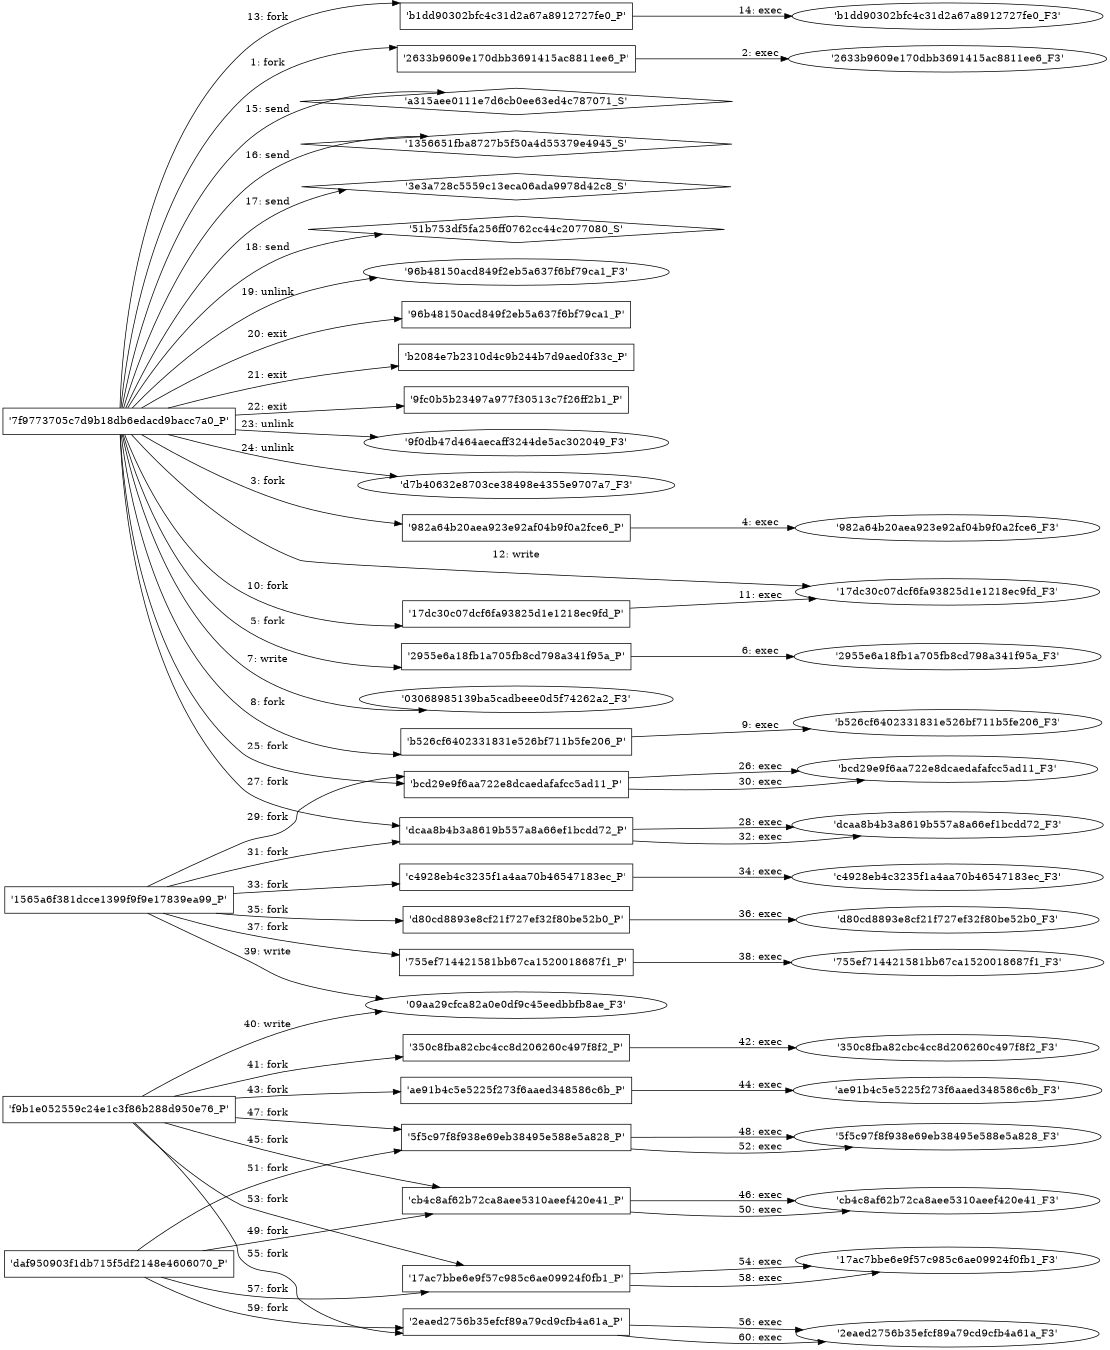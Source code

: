 digraph "D:\Learning\Paper\apt\基于CTI的攻击预警\Dataset\攻击图\ASGfromALLCTI\Taiwan targeted with new cyberespionage back door Trojan.dot" {
rankdir="LR"
size="9"
fixedsize="false"
splines="true"
nodesep=0.3
ranksep=0
fontsize=10
overlap="scalexy"
engine= "neato"
	"'7f9773705c7d9b18db6edacd9bacc7a0_P'" [node_type=Process shape=box]
	"'2633b9609e170dbb3691415ac8811ee6_P'" [node_type=Process shape=box]
	"'7f9773705c7d9b18db6edacd9bacc7a0_P'" -> "'2633b9609e170dbb3691415ac8811ee6_P'" [label="1: fork"]
	"'2633b9609e170dbb3691415ac8811ee6_P'" [node_type=Process shape=box]
	"'2633b9609e170dbb3691415ac8811ee6_F3'" [node_type=File shape=ellipse]
	"'2633b9609e170dbb3691415ac8811ee6_P'" -> "'2633b9609e170dbb3691415ac8811ee6_F3'" [label="2: exec"]
	"'7f9773705c7d9b18db6edacd9bacc7a0_P'" [node_type=Process shape=box]
	"'982a64b20aea923e92af04b9f0a2fce6_P'" [node_type=Process shape=box]
	"'7f9773705c7d9b18db6edacd9bacc7a0_P'" -> "'982a64b20aea923e92af04b9f0a2fce6_P'" [label="3: fork"]
	"'982a64b20aea923e92af04b9f0a2fce6_P'" [node_type=Process shape=box]
	"'982a64b20aea923e92af04b9f0a2fce6_F3'" [node_type=File shape=ellipse]
	"'982a64b20aea923e92af04b9f0a2fce6_P'" -> "'982a64b20aea923e92af04b9f0a2fce6_F3'" [label="4: exec"]
	"'7f9773705c7d9b18db6edacd9bacc7a0_P'" [node_type=Process shape=box]
	"'2955e6a18fb1a705fb8cd798a341f95a_P'" [node_type=Process shape=box]
	"'7f9773705c7d9b18db6edacd9bacc7a0_P'" -> "'2955e6a18fb1a705fb8cd798a341f95a_P'" [label="5: fork"]
	"'2955e6a18fb1a705fb8cd798a341f95a_P'" [node_type=Process shape=box]
	"'2955e6a18fb1a705fb8cd798a341f95a_F3'" [node_type=File shape=ellipse]
	"'2955e6a18fb1a705fb8cd798a341f95a_P'" -> "'2955e6a18fb1a705fb8cd798a341f95a_F3'" [label="6: exec"]
	"'03068985139ba5cadbeee0d5f74262a2_F3'" [node_type=file shape=ellipse]
	"'7f9773705c7d9b18db6edacd9bacc7a0_P'" [node_type=Process shape=box]
	"'7f9773705c7d9b18db6edacd9bacc7a0_P'" -> "'03068985139ba5cadbeee0d5f74262a2_F3'" [label="7: write"]
	"'7f9773705c7d9b18db6edacd9bacc7a0_P'" [node_type=Process shape=box]
	"'b526cf6402331831e526bf711b5fe206_P'" [node_type=Process shape=box]
	"'7f9773705c7d9b18db6edacd9bacc7a0_P'" -> "'b526cf6402331831e526bf711b5fe206_P'" [label="8: fork"]
	"'b526cf6402331831e526bf711b5fe206_P'" [node_type=Process shape=box]
	"'b526cf6402331831e526bf711b5fe206_F3'" [node_type=File shape=ellipse]
	"'b526cf6402331831e526bf711b5fe206_P'" -> "'b526cf6402331831e526bf711b5fe206_F3'" [label="9: exec"]
	"'7f9773705c7d9b18db6edacd9bacc7a0_P'" [node_type=Process shape=box]
	"'17dc30c07dcf6fa93825d1e1218ec9fd_P'" [node_type=Process shape=box]
	"'7f9773705c7d9b18db6edacd9bacc7a0_P'" -> "'17dc30c07dcf6fa93825d1e1218ec9fd_P'" [label="10: fork"]
	"'17dc30c07dcf6fa93825d1e1218ec9fd_P'" [node_type=Process shape=box]
	"'17dc30c07dcf6fa93825d1e1218ec9fd_F3'" [node_type=File shape=ellipse]
	"'17dc30c07dcf6fa93825d1e1218ec9fd_P'" -> "'17dc30c07dcf6fa93825d1e1218ec9fd_F3'" [label="11: exec"]
	"'17dc30c07dcf6fa93825d1e1218ec9fd_F3'" [node_type=file shape=ellipse]
	"'7f9773705c7d9b18db6edacd9bacc7a0_P'" [node_type=Process shape=box]
	"'7f9773705c7d9b18db6edacd9bacc7a0_P'" -> "'17dc30c07dcf6fa93825d1e1218ec9fd_F3'" [label="12: write"]
	"'7f9773705c7d9b18db6edacd9bacc7a0_P'" [node_type=Process shape=box]
	"'b1dd90302bfc4c31d2a67a8912727fe0_P'" [node_type=Process shape=box]
	"'7f9773705c7d9b18db6edacd9bacc7a0_P'" -> "'b1dd90302bfc4c31d2a67a8912727fe0_P'" [label="13: fork"]
	"'b1dd90302bfc4c31d2a67a8912727fe0_P'" [node_type=Process shape=box]
	"'b1dd90302bfc4c31d2a67a8912727fe0_F3'" [node_type=File shape=ellipse]
	"'b1dd90302bfc4c31d2a67a8912727fe0_P'" -> "'b1dd90302bfc4c31d2a67a8912727fe0_F3'" [label="14: exec"]
	"'a315aee0111e7d6cb0ee63ed4c787071_S'" [node_type=Socket shape=diamond]
	"'7f9773705c7d9b18db6edacd9bacc7a0_P'" [node_type=Process shape=box]
	"'7f9773705c7d9b18db6edacd9bacc7a0_P'" -> "'a315aee0111e7d6cb0ee63ed4c787071_S'" [label="15: send"]
	"'1356651fba8727b5f50a4d55379e4945_S'" [node_type=Socket shape=diamond]
	"'7f9773705c7d9b18db6edacd9bacc7a0_P'" [node_type=Process shape=box]
	"'7f9773705c7d9b18db6edacd9bacc7a0_P'" -> "'1356651fba8727b5f50a4d55379e4945_S'" [label="16: send"]
	"'3e3a728c5559c13eca06ada9978d42c8_S'" [node_type=Socket shape=diamond]
	"'7f9773705c7d9b18db6edacd9bacc7a0_P'" [node_type=Process shape=box]
	"'7f9773705c7d9b18db6edacd9bacc7a0_P'" -> "'3e3a728c5559c13eca06ada9978d42c8_S'" [label="17: send"]
	"'51b753df5fa256ff0762cc44c2077080_S'" [node_type=Socket shape=diamond]
	"'7f9773705c7d9b18db6edacd9bacc7a0_P'" [node_type=Process shape=box]
	"'7f9773705c7d9b18db6edacd9bacc7a0_P'" -> "'51b753df5fa256ff0762cc44c2077080_S'" [label="18: send"]
	"'96b48150acd849f2eb5a637f6bf79ca1_F3'" [node_type=file shape=ellipse]
	"'7f9773705c7d9b18db6edacd9bacc7a0_P'" [node_type=Process shape=box]
	"'7f9773705c7d9b18db6edacd9bacc7a0_P'" -> "'96b48150acd849f2eb5a637f6bf79ca1_F3'" [label="19: unlink"]
	"'7f9773705c7d9b18db6edacd9bacc7a0_P'" [node_type=Process shape=box]
	"'96b48150acd849f2eb5a637f6bf79ca1_P'" [node_type=Process shape=box]
	"'7f9773705c7d9b18db6edacd9bacc7a0_P'" -> "'96b48150acd849f2eb5a637f6bf79ca1_P'" [label="20: exit"]
	"'7f9773705c7d9b18db6edacd9bacc7a0_P'" [node_type=Process shape=box]
	"'b2084e7b2310d4c9b244b7d9aed0f33c_P'" [node_type=Process shape=box]
	"'7f9773705c7d9b18db6edacd9bacc7a0_P'" -> "'b2084e7b2310d4c9b244b7d9aed0f33c_P'" [label="21: exit"]
	"'7f9773705c7d9b18db6edacd9bacc7a0_P'" [node_type=Process shape=box]
	"'9fc0b5b23497a977f30513c7f26ff2b1_P'" [node_type=Process shape=box]
	"'7f9773705c7d9b18db6edacd9bacc7a0_P'" -> "'9fc0b5b23497a977f30513c7f26ff2b1_P'" [label="22: exit"]
	"'9f0db47d464aecaff3244de5ac302049_F3'" [node_type=file shape=ellipse]
	"'7f9773705c7d9b18db6edacd9bacc7a0_P'" [node_type=Process shape=box]
	"'7f9773705c7d9b18db6edacd9bacc7a0_P'" -> "'9f0db47d464aecaff3244de5ac302049_F3'" [label="23: unlink"]
	"'d7b40632e8703ce38498e4355e9707a7_F3'" [node_type=file shape=ellipse]
	"'7f9773705c7d9b18db6edacd9bacc7a0_P'" [node_type=Process shape=box]
	"'7f9773705c7d9b18db6edacd9bacc7a0_P'" -> "'d7b40632e8703ce38498e4355e9707a7_F3'" [label="24: unlink"]
	"'7f9773705c7d9b18db6edacd9bacc7a0_P'" [node_type=Process shape=box]
	"'bcd29e9f6aa722e8dcaedafafcc5ad11_P'" [node_type=Process shape=box]
	"'7f9773705c7d9b18db6edacd9bacc7a0_P'" -> "'bcd29e9f6aa722e8dcaedafafcc5ad11_P'" [label="25: fork"]
	"'bcd29e9f6aa722e8dcaedafafcc5ad11_P'" [node_type=Process shape=box]
	"'bcd29e9f6aa722e8dcaedafafcc5ad11_F3'" [node_type=File shape=ellipse]
	"'bcd29e9f6aa722e8dcaedafafcc5ad11_P'" -> "'bcd29e9f6aa722e8dcaedafafcc5ad11_F3'" [label="26: exec"]
	"'7f9773705c7d9b18db6edacd9bacc7a0_P'" [node_type=Process shape=box]
	"'dcaa8b4b3a8619b557a8a66ef1bcdd72_P'" [node_type=Process shape=box]
	"'7f9773705c7d9b18db6edacd9bacc7a0_P'" -> "'dcaa8b4b3a8619b557a8a66ef1bcdd72_P'" [label="27: fork"]
	"'dcaa8b4b3a8619b557a8a66ef1bcdd72_P'" [node_type=Process shape=box]
	"'dcaa8b4b3a8619b557a8a66ef1bcdd72_F3'" [node_type=File shape=ellipse]
	"'dcaa8b4b3a8619b557a8a66ef1bcdd72_P'" -> "'dcaa8b4b3a8619b557a8a66ef1bcdd72_F3'" [label="28: exec"]
	"'1565a6f381dcce1399f9f9e17839ea99_P'" [node_type=Process shape=box]
	"'bcd29e9f6aa722e8dcaedafafcc5ad11_P'" [node_type=Process shape=box]
	"'1565a6f381dcce1399f9f9e17839ea99_P'" -> "'bcd29e9f6aa722e8dcaedafafcc5ad11_P'" [label="29: fork"]
	"'bcd29e9f6aa722e8dcaedafafcc5ad11_P'" [node_type=Process shape=box]
	"'bcd29e9f6aa722e8dcaedafafcc5ad11_F3'" [node_type=File shape=ellipse]
	"'bcd29e9f6aa722e8dcaedafafcc5ad11_P'" -> "'bcd29e9f6aa722e8dcaedafafcc5ad11_F3'" [label="30: exec"]
	"'1565a6f381dcce1399f9f9e17839ea99_P'" [node_type=Process shape=box]
	"'dcaa8b4b3a8619b557a8a66ef1bcdd72_P'" [node_type=Process shape=box]
	"'1565a6f381dcce1399f9f9e17839ea99_P'" -> "'dcaa8b4b3a8619b557a8a66ef1bcdd72_P'" [label="31: fork"]
	"'dcaa8b4b3a8619b557a8a66ef1bcdd72_P'" [node_type=Process shape=box]
	"'dcaa8b4b3a8619b557a8a66ef1bcdd72_F3'" [node_type=File shape=ellipse]
	"'dcaa8b4b3a8619b557a8a66ef1bcdd72_P'" -> "'dcaa8b4b3a8619b557a8a66ef1bcdd72_F3'" [label="32: exec"]
	"'1565a6f381dcce1399f9f9e17839ea99_P'" [node_type=Process shape=box]
	"'c4928eb4c3235f1a4aa70b46547183ec_P'" [node_type=Process shape=box]
	"'1565a6f381dcce1399f9f9e17839ea99_P'" -> "'c4928eb4c3235f1a4aa70b46547183ec_P'" [label="33: fork"]
	"'c4928eb4c3235f1a4aa70b46547183ec_P'" [node_type=Process shape=box]
	"'c4928eb4c3235f1a4aa70b46547183ec_F3'" [node_type=File shape=ellipse]
	"'c4928eb4c3235f1a4aa70b46547183ec_P'" -> "'c4928eb4c3235f1a4aa70b46547183ec_F3'" [label="34: exec"]
	"'1565a6f381dcce1399f9f9e17839ea99_P'" [node_type=Process shape=box]
	"'d80cd8893e8cf21f727ef32f80be52b0_P'" [node_type=Process shape=box]
	"'1565a6f381dcce1399f9f9e17839ea99_P'" -> "'d80cd8893e8cf21f727ef32f80be52b0_P'" [label="35: fork"]
	"'d80cd8893e8cf21f727ef32f80be52b0_P'" [node_type=Process shape=box]
	"'d80cd8893e8cf21f727ef32f80be52b0_F3'" [node_type=File shape=ellipse]
	"'d80cd8893e8cf21f727ef32f80be52b0_P'" -> "'d80cd8893e8cf21f727ef32f80be52b0_F3'" [label="36: exec"]
	"'1565a6f381dcce1399f9f9e17839ea99_P'" [node_type=Process shape=box]
	"'755ef714421581bb67ca1520018687f1_P'" [node_type=Process shape=box]
	"'1565a6f381dcce1399f9f9e17839ea99_P'" -> "'755ef714421581bb67ca1520018687f1_P'" [label="37: fork"]
	"'755ef714421581bb67ca1520018687f1_P'" [node_type=Process shape=box]
	"'755ef714421581bb67ca1520018687f1_F3'" [node_type=File shape=ellipse]
	"'755ef714421581bb67ca1520018687f1_P'" -> "'755ef714421581bb67ca1520018687f1_F3'" [label="38: exec"]
	"'09aa29cfca82a0e0df9c45eedbbfb8ae_F3'" [node_type=file shape=ellipse]
	"'1565a6f381dcce1399f9f9e17839ea99_P'" [node_type=Process shape=box]
	"'1565a6f381dcce1399f9f9e17839ea99_P'" -> "'09aa29cfca82a0e0df9c45eedbbfb8ae_F3'" [label="39: write"]
	"'09aa29cfca82a0e0df9c45eedbbfb8ae_F3'" [node_type=file shape=ellipse]
	"'f9b1e052559c24e1c3f86b288d950e76_P'" [node_type=Process shape=box]
	"'f9b1e052559c24e1c3f86b288d950e76_P'" -> "'09aa29cfca82a0e0df9c45eedbbfb8ae_F3'" [label="40: write"]
	"'f9b1e052559c24e1c3f86b288d950e76_P'" [node_type=Process shape=box]
	"'350c8fba82cbc4cc8d206260c497f8f2_P'" [node_type=Process shape=box]
	"'f9b1e052559c24e1c3f86b288d950e76_P'" -> "'350c8fba82cbc4cc8d206260c497f8f2_P'" [label="41: fork"]
	"'350c8fba82cbc4cc8d206260c497f8f2_P'" [node_type=Process shape=box]
	"'350c8fba82cbc4cc8d206260c497f8f2_F3'" [node_type=File shape=ellipse]
	"'350c8fba82cbc4cc8d206260c497f8f2_P'" -> "'350c8fba82cbc4cc8d206260c497f8f2_F3'" [label="42: exec"]
	"'f9b1e052559c24e1c3f86b288d950e76_P'" [node_type=Process shape=box]
	"'ae91b4c5e5225f273f6aaed348586c6b_P'" [node_type=Process shape=box]
	"'f9b1e052559c24e1c3f86b288d950e76_P'" -> "'ae91b4c5e5225f273f6aaed348586c6b_P'" [label="43: fork"]
	"'ae91b4c5e5225f273f6aaed348586c6b_P'" [node_type=Process shape=box]
	"'ae91b4c5e5225f273f6aaed348586c6b_F3'" [node_type=File shape=ellipse]
	"'ae91b4c5e5225f273f6aaed348586c6b_P'" -> "'ae91b4c5e5225f273f6aaed348586c6b_F3'" [label="44: exec"]
	"'f9b1e052559c24e1c3f86b288d950e76_P'" [node_type=Process shape=box]
	"'cb4c8af62b72ca8aee5310aeef420e41_P'" [node_type=Process shape=box]
	"'f9b1e052559c24e1c3f86b288d950e76_P'" -> "'cb4c8af62b72ca8aee5310aeef420e41_P'" [label="45: fork"]
	"'cb4c8af62b72ca8aee5310aeef420e41_P'" [node_type=Process shape=box]
	"'cb4c8af62b72ca8aee5310aeef420e41_F3'" [node_type=File shape=ellipse]
	"'cb4c8af62b72ca8aee5310aeef420e41_P'" -> "'cb4c8af62b72ca8aee5310aeef420e41_F3'" [label="46: exec"]
	"'f9b1e052559c24e1c3f86b288d950e76_P'" [node_type=Process shape=box]
	"'5f5c97f8f938e69eb38495e588e5a828_P'" [node_type=Process shape=box]
	"'f9b1e052559c24e1c3f86b288d950e76_P'" -> "'5f5c97f8f938e69eb38495e588e5a828_P'" [label="47: fork"]
	"'5f5c97f8f938e69eb38495e588e5a828_P'" [node_type=Process shape=box]
	"'5f5c97f8f938e69eb38495e588e5a828_F3'" [node_type=File shape=ellipse]
	"'5f5c97f8f938e69eb38495e588e5a828_P'" -> "'5f5c97f8f938e69eb38495e588e5a828_F3'" [label="48: exec"]
	"'daf950903f1db715f5df2148e4606070_P'" [node_type=Process shape=box]
	"'cb4c8af62b72ca8aee5310aeef420e41_P'" [node_type=Process shape=box]
	"'daf950903f1db715f5df2148e4606070_P'" -> "'cb4c8af62b72ca8aee5310aeef420e41_P'" [label="49: fork"]
	"'cb4c8af62b72ca8aee5310aeef420e41_P'" [node_type=Process shape=box]
	"'cb4c8af62b72ca8aee5310aeef420e41_F3'" [node_type=File shape=ellipse]
	"'cb4c8af62b72ca8aee5310aeef420e41_P'" -> "'cb4c8af62b72ca8aee5310aeef420e41_F3'" [label="50: exec"]
	"'daf950903f1db715f5df2148e4606070_P'" [node_type=Process shape=box]
	"'5f5c97f8f938e69eb38495e588e5a828_P'" [node_type=Process shape=box]
	"'daf950903f1db715f5df2148e4606070_P'" -> "'5f5c97f8f938e69eb38495e588e5a828_P'" [label="51: fork"]
	"'5f5c97f8f938e69eb38495e588e5a828_P'" [node_type=Process shape=box]
	"'5f5c97f8f938e69eb38495e588e5a828_F3'" [node_type=File shape=ellipse]
	"'5f5c97f8f938e69eb38495e588e5a828_P'" -> "'5f5c97f8f938e69eb38495e588e5a828_F3'" [label="52: exec"]
	"'f9b1e052559c24e1c3f86b288d950e76_P'" [node_type=Process shape=box]
	"'17ac7bbe6e9f57c985c6ae09924f0fb1_P'" [node_type=Process shape=box]
	"'f9b1e052559c24e1c3f86b288d950e76_P'" -> "'17ac7bbe6e9f57c985c6ae09924f0fb1_P'" [label="53: fork"]
	"'17ac7bbe6e9f57c985c6ae09924f0fb1_P'" [node_type=Process shape=box]
	"'17ac7bbe6e9f57c985c6ae09924f0fb1_F3'" [node_type=File shape=ellipse]
	"'17ac7bbe6e9f57c985c6ae09924f0fb1_P'" -> "'17ac7bbe6e9f57c985c6ae09924f0fb1_F3'" [label="54: exec"]
	"'f9b1e052559c24e1c3f86b288d950e76_P'" [node_type=Process shape=box]
	"'2eaed2756b35efcf89a79cd9cfb4a61a_P'" [node_type=Process shape=box]
	"'f9b1e052559c24e1c3f86b288d950e76_P'" -> "'2eaed2756b35efcf89a79cd9cfb4a61a_P'" [label="55: fork"]
	"'2eaed2756b35efcf89a79cd9cfb4a61a_P'" [node_type=Process shape=box]
	"'2eaed2756b35efcf89a79cd9cfb4a61a_F3'" [node_type=File shape=ellipse]
	"'2eaed2756b35efcf89a79cd9cfb4a61a_P'" -> "'2eaed2756b35efcf89a79cd9cfb4a61a_F3'" [label="56: exec"]
	"'daf950903f1db715f5df2148e4606070_P'" [node_type=Process shape=box]
	"'17ac7bbe6e9f57c985c6ae09924f0fb1_P'" [node_type=Process shape=box]
	"'daf950903f1db715f5df2148e4606070_P'" -> "'17ac7bbe6e9f57c985c6ae09924f0fb1_P'" [label="57: fork"]
	"'17ac7bbe6e9f57c985c6ae09924f0fb1_P'" [node_type=Process shape=box]
	"'17ac7bbe6e9f57c985c6ae09924f0fb1_F3'" [node_type=File shape=ellipse]
	"'17ac7bbe6e9f57c985c6ae09924f0fb1_P'" -> "'17ac7bbe6e9f57c985c6ae09924f0fb1_F3'" [label="58: exec"]
	"'daf950903f1db715f5df2148e4606070_P'" [node_type=Process shape=box]
	"'2eaed2756b35efcf89a79cd9cfb4a61a_P'" [node_type=Process shape=box]
	"'daf950903f1db715f5df2148e4606070_P'" -> "'2eaed2756b35efcf89a79cd9cfb4a61a_P'" [label="59: fork"]
	"'2eaed2756b35efcf89a79cd9cfb4a61a_P'" [node_type=Process shape=box]
	"'2eaed2756b35efcf89a79cd9cfb4a61a_F3'" [node_type=File shape=ellipse]
	"'2eaed2756b35efcf89a79cd9cfb4a61a_P'" -> "'2eaed2756b35efcf89a79cd9cfb4a61a_F3'" [label="60: exec"]
}

